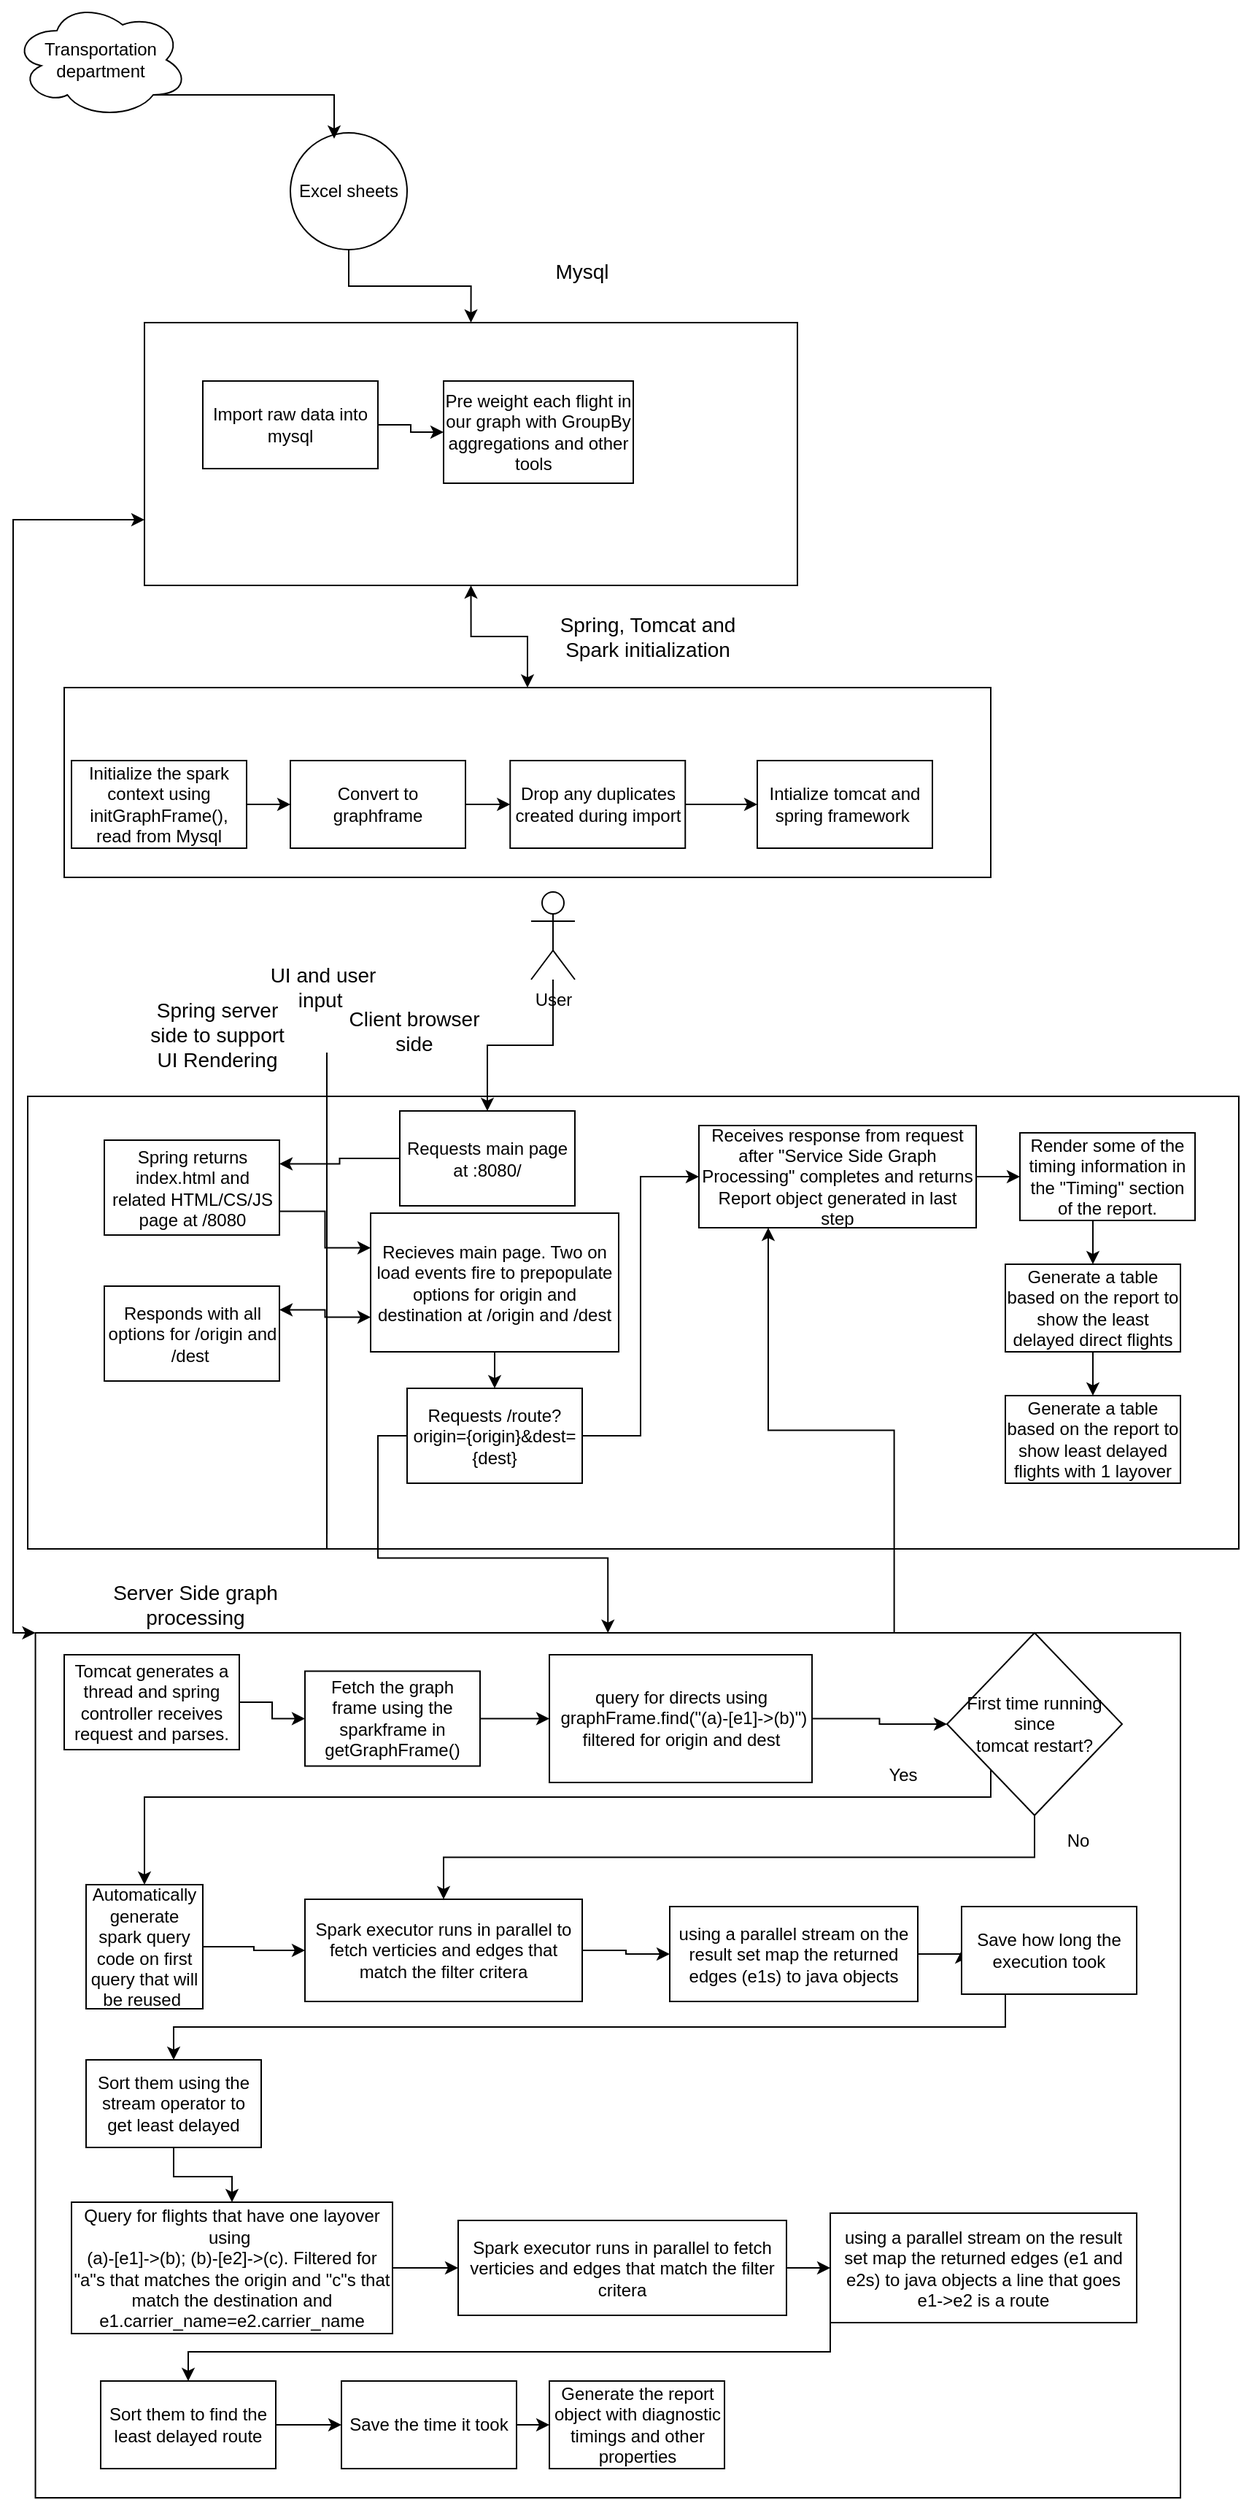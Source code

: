 <mxfile version="22.1.4" type="github">
  <diagram name="Page-1" id="JJKvroaF8k0bOpbIL52W">
    <mxGraphModel dx="930" dy="744" grid="1" gridSize="10" guides="1" tooltips="1" connect="1" arrows="1" fold="1" page="1" pageScale="1" pageWidth="850" pageHeight="1100" math="0" shadow="0">
      <root>
        <mxCell id="0" />
        <mxCell id="1" parent="0" />
        <mxCell id="FXpq7J4yFmvmXV9Q6pKy-30" value="" style="rounded=0;whiteSpace=wrap;html=1;" parent="1" vertex="1">
          <mxGeometry x="30" y="780" width="830" height="310" as="geometry" />
        </mxCell>
        <mxCell id="ejTTFvZG0yE6dTBXoJbS-35" style="edgeStyle=orthogonalEdgeStyle;rounded=0;orthogonalLoop=1;jettySize=auto;html=1;exitX=0.5;exitY=1;exitDx=0;exitDy=0;entryX=0.5;entryY=0;entryDx=0;entryDy=0;" parent="1" source="ejTTFvZG0yE6dTBXoJbS-1" target="ejTTFvZG0yE6dTBXoJbS-29" edge="1">
          <mxGeometry relative="1" as="geometry" />
        </mxCell>
        <mxCell id="ejTTFvZG0yE6dTBXoJbS-1" value="Excel sheets" style="ellipse;whiteSpace=wrap;html=1;aspect=fixed;" parent="1" vertex="1">
          <mxGeometry x="210" y="120" width="80" height="80" as="geometry" />
        </mxCell>
        <mxCell id="ejTTFvZG0yE6dTBXoJbS-3" style="edgeStyle=orthogonalEdgeStyle;rounded=0;orthogonalLoop=1;jettySize=auto;html=1;exitX=0.8;exitY=0.8;exitDx=0;exitDy=0;exitPerimeter=0;entryX=0.375;entryY=0.05;entryDx=0;entryDy=0;entryPerimeter=0;" parent="1" source="ejTTFvZG0yE6dTBXoJbS-2" target="ejTTFvZG0yE6dTBXoJbS-1" edge="1">
          <mxGeometry relative="1" as="geometry" />
        </mxCell>
        <mxCell id="ejTTFvZG0yE6dTBXoJbS-2" value="Transportation department" style="ellipse;shape=cloud;whiteSpace=wrap;html=1;" parent="1" vertex="1">
          <mxGeometry x="20" y="30" width="120" height="80" as="geometry" />
        </mxCell>
        <mxCell id="ejTTFvZG0yE6dTBXoJbS-13" value="" style="rounded=0;whiteSpace=wrap;html=1;" parent="1" vertex="1">
          <mxGeometry x="55" y="500" width="635" height="130" as="geometry" />
        </mxCell>
        <mxCell id="ejTTFvZG0yE6dTBXoJbS-24" style="edgeStyle=orthogonalEdgeStyle;rounded=0;orthogonalLoop=1;jettySize=auto;html=1;exitX=1;exitY=0.5;exitDx=0;exitDy=0;entryX=0;entryY=0.5;entryDx=0;entryDy=0;" parent="1" source="ejTTFvZG0yE6dTBXoJbS-14" target="ejTTFvZG0yE6dTBXoJbS-18" edge="1">
          <mxGeometry relative="1" as="geometry" />
        </mxCell>
        <mxCell id="ejTTFvZG0yE6dTBXoJbS-14" value="Initialize the spark context using initGraphFrame(), read from Mysql" style="rounded=0;whiteSpace=wrap;html=1;" parent="1" vertex="1">
          <mxGeometry x="60" y="550" width="120" height="60" as="geometry" />
        </mxCell>
        <mxCell id="-4SKLqk1sUC6Nr8ay7Aa-25" style="edgeStyle=orthogonalEdgeStyle;rounded=0;orthogonalLoop=1;jettySize=auto;html=1;exitX=1;exitY=0.5;exitDx=0;exitDy=0;entryX=0;entryY=0.5;entryDx=0;entryDy=0;" edge="1" parent="1" source="ejTTFvZG0yE6dTBXoJbS-18" target="-4SKLqk1sUC6Nr8ay7Aa-24">
          <mxGeometry relative="1" as="geometry" />
        </mxCell>
        <mxCell id="ejTTFvZG0yE6dTBXoJbS-18" value="Convert to graphframe" style="rounded=0;whiteSpace=wrap;html=1;" parent="1" vertex="1">
          <mxGeometry x="210" y="550" width="120" height="60" as="geometry" />
        </mxCell>
        <mxCell id="-4SKLqk1sUC6Nr8ay7Aa-1" style="edgeStyle=orthogonalEdgeStyle;rounded=0;orthogonalLoop=1;jettySize=auto;html=1;exitX=0;exitY=0.75;exitDx=0;exitDy=0;entryX=0;entryY=0;entryDx=0;entryDy=0;startArrow=classic;startFill=1;" edge="1" parent="1" source="ejTTFvZG0yE6dTBXoJbS-29" target="FXpq7J4yFmvmXV9Q6pKy-25">
          <mxGeometry relative="1" as="geometry">
            <mxPoint x="210" y="445" as="sourcePoint" />
            <mxPoint x="28.75" y="1015" as="targetPoint" />
            <Array as="points">
              <mxPoint x="20" y="385" />
              <mxPoint x="20" y="1148" />
            </Array>
          </mxGeometry>
        </mxCell>
        <mxCell id="-4SKLqk1sUC6Nr8ay7Aa-66" style="edgeStyle=orthogonalEdgeStyle;rounded=0;orthogonalLoop=1;jettySize=auto;html=1;exitX=0.5;exitY=1;exitDx=0;exitDy=0;entryX=0.5;entryY=0;entryDx=0;entryDy=0;startArrow=classic;startFill=1;" edge="1" parent="1" source="ejTTFvZG0yE6dTBXoJbS-29" target="ejTTFvZG0yE6dTBXoJbS-13">
          <mxGeometry relative="1" as="geometry" />
        </mxCell>
        <mxCell id="ejTTFvZG0yE6dTBXoJbS-29" value="" style="rounded=0;whiteSpace=wrap;html=1;" parent="1" vertex="1">
          <mxGeometry x="110" y="250" width="447.5" height="180" as="geometry" />
        </mxCell>
        <mxCell id="ejTTFvZG0yE6dTBXoJbS-36" style="edgeStyle=orthogonalEdgeStyle;rounded=0;orthogonalLoop=1;jettySize=auto;html=1;exitX=1;exitY=0.5;exitDx=0;exitDy=0;entryX=0;entryY=0.5;entryDx=0;entryDy=0;" parent="1" source="ejTTFvZG0yE6dTBXoJbS-31" target="ejTTFvZG0yE6dTBXoJbS-32" edge="1">
          <mxGeometry relative="1" as="geometry" />
        </mxCell>
        <mxCell id="ejTTFvZG0yE6dTBXoJbS-31" value="Import raw data into mysql" style="rounded=0;whiteSpace=wrap;html=1;" parent="1" vertex="1">
          <mxGeometry x="150" y="290" width="120" height="60" as="geometry" />
        </mxCell>
        <mxCell id="ejTTFvZG0yE6dTBXoJbS-32" value="Pre weight each flight in our graph with GroupBy aggregations and other tools&amp;nbsp;&amp;nbsp;" style="rounded=0;whiteSpace=wrap;html=1;" parent="1" vertex="1">
          <mxGeometry x="315" y="290" width="130" height="70" as="geometry" />
        </mxCell>
        <mxCell id="ejTTFvZG0yE6dTBXoJbS-37" value="&lt;font style=&quot;font-size: 14px;&quot;&gt;Mysql&lt;/font&gt;" style="text;html=1;strokeColor=none;fillColor=none;align=center;verticalAlign=middle;whiteSpace=wrap;rounded=0;" parent="1" vertex="1">
          <mxGeometry x="380" y="200" width="60" height="30" as="geometry" />
        </mxCell>
        <mxCell id="FXpq7J4yFmvmXV9Q6pKy-11" style="edgeStyle=orthogonalEdgeStyle;rounded=0;orthogonalLoop=1;jettySize=auto;html=1;" parent="1" source="FXpq7J4yFmvmXV9Q6pKy-2" target="FXpq7J4yFmvmXV9Q6pKy-12" edge="1">
          <mxGeometry relative="1" as="geometry">
            <mxPoint x="85" y="790" as="targetPoint" />
            <mxPoint x="375" y="740" as="sourcePoint" />
          </mxGeometry>
        </mxCell>
        <mxCell id="FXpq7J4yFmvmXV9Q6pKy-2" value="User" style="shape=umlActor;verticalLabelPosition=bottom;verticalAlign=top;html=1;outlineConnect=0;" parent="1" vertex="1">
          <mxGeometry x="375" y="640" width="30" height="60" as="geometry" />
        </mxCell>
        <mxCell id="FXpq7J4yFmvmXV9Q6pKy-5" value="Intialize tomcat and spring framework&amp;nbsp;" style="rounded=0;whiteSpace=wrap;html=1;" parent="1" vertex="1">
          <mxGeometry x="530" y="550" width="120" height="60" as="geometry" />
        </mxCell>
        <mxCell id="FXpq7J4yFmvmXV9Q6pKy-9" value="&lt;font style=&quot;font-size: 14px;&quot;&gt;Spring, Tomcat and Spark initialization&lt;/font&gt;" style="text;html=1;strokeColor=none;fillColor=none;align=center;verticalAlign=middle;whiteSpace=wrap;rounded=0;" parent="1" vertex="1">
          <mxGeometry x="380" y="450" width="150" height="30" as="geometry" />
        </mxCell>
        <mxCell id="FXpq7J4yFmvmXV9Q6pKy-33" style="edgeStyle=orthogonalEdgeStyle;rounded=0;orthogonalLoop=1;jettySize=auto;html=1;exitX=0;exitY=0.5;exitDx=0;exitDy=0;entryX=1;entryY=0.25;entryDx=0;entryDy=0;" parent="1" source="FXpq7J4yFmvmXV9Q6pKy-12" target="FXpq7J4yFmvmXV9Q6pKy-16" edge="1">
          <mxGeometry relative="1" as="geometry" />
        </mxCell>
        <mxCell id="FXpq7J4yFmvmXV9Q6pKy-12" value="Requests main page at :8080/" style="rounded=0;whiteSpace=wrap;html=1;" parent="1" vertex="1">
          <mxGeometry x="285" y="790" width="120" height="65" as="geometry" />
        </mxCell>
        <mxCell id="FXpq7J4yFmvmXV9Q6pKy-15" value="&lt;font style=&quot;font-size: 14px;&quot;&gt;UI and user input&amp;nbsp;&lt;br&gt;&lt;/font&gt;" style="text;html=1;strokeColor=none;fillColor=none;align=center;verticalAlign=middle;whiteSpace=wrap;rounded=0;" parent="1" vertex="1">
          <mxGeometry x="180" y="670" width="105" height="70" as="geometry" />
        </mxCell>
        <mxCell id="FXpq7J4yFmvmXV9Q6pKy-19" style="edgeStyle=orthogonalEdgeStyle;rounded=0;orthogonalLoop=1;jettySize=auto;html=1;exitX=1;exitY=0.75;exitDx=0;exitDy=0;entryX=0;entryY=0.25;entryDx=0;entryDy=0;" parent="1" source="FXpq7J4yFmvmXV9Q6pKy-16" target="FXpq7J4yFmvmXV9Q6pKy-18" edge="1">
          <mxGeometry relative="1" as="geometry" />
        </mxCell>
        <mxCell id="FXpq7J4yFmvmXV9Q6pKy-16" value="Spring returns index.html and related HTML/CS/JS page at /8080" style="rounded=0;whiteSpace=wrap;html=1;" parent="1" vertex="1">
          <mxGeometry x="82.5" y="810" width="120" height="65" as="geometry" />
        </mxCell>
        <mxCell id="FXpq7J4yFmvmXV9Q6pKy-21" style="edgeStyle=orthogonalEdgeStyle;rounded=0;orthogonalLoop=1;jettySize=auto;html=1;exitX=0;exitY=0.75;exitDx=0;exitDy=0;entryX=1;entryY=0.25;entryDx=0;entryDy=0;startArrow=classic;startFill=1;" parent="1" source="FXpq7J4yFmvmXV9Q6pKy-18" target="FXpq7J4yFmvmXV9Q6pKy-20" edge="1">
          <mxGeometry relative="1" as="geometry" />
        </mxCell>
        <mxCell id="FXpq7J4yFmvmXV9Q6pKy-26" style="edgeStyle=orthogonalEdgeStyle;rounded=0;orthogonalLoop=1;jettySize=auto;html=1;exitX=0.5;exitY=1;exitDx=0;exitDy=0;entryX=0.5;entryY=0;entryDx=0;entryDy=0;" parent="1" source="FXpq7J4yFmvmXV9Q6pKy-18" target="FXpq7J4yFmvmXV9Q6pKy-23" edge="1">
          <mxGeometry relative="1" as="geometry" />
        </mxCell>
        <mxCell id="FXpq7J4yFmvmXV9Q6pKy-18" value="Recieves main page. Two on load events fire to prepopulate options for origin and destination at /origin and /dest" style="rounded=0;whiteSpace=wrap;html=1;" parent="1" vertex="1">
          <mxGeometry x="265" y="860" width="170" height="95" as="geometry" />
        </mxCell>
        <mxCell id="FXpq7J4yFmvmXV9Q6pKy-20" value="Responds with all options for /origin and /dest&amp;nbsp;" style="rounded=0;whiteSpace=wrap;html=1;" parent="1" vertex="1">
          <mxGeometry x="82.5" y="910" width="120" height="65" as="geometry" />
        </mxCell>
        <mxCell id="FXpq7J4yFmvmXV9Q6pKy-29" style="edgeStyle=orthogonalEdgeStyle;rounded=0;orthogonalLoop=1;jettySize=auto;html=1;exitX=0;exitY=0.5;exitDx=0;exitDy=0;entryX=0.5;entryY=0;entryDx=0;entryDy=0;startArrow=none;startFill=0;" parent="1" source="FXpq7J4yFmvmXV9Q6pKy-23" target="FXpq7J4yFmvmXV9Q6pKy-25" edge="1">
          <mxGeometry relative="1" as="geometry" />
        </mxCell>
        <mxCell id="-4SKLqk1sUC6Nr8ay7Aa-73" style="edgeStyle=orthogonalEdgeStyle;rounded=0;orthogonalLoop=1;jettySize=auto;html=1;exitX=1;exitY=0.5;exitDx=0;exitDy=0;entryX=0;entryY=0.5;entryDx=0;entryDy=0;" edge="1" parent="1" source="FXpq7J4yFmvmXV9Q6pKy-23" target="-4SKLqk1sUC6Nr8ay7Aa-72">
          <mxGeometry relative="1" as="geometry" />
        </mxCell>
        <mxCell id="FXpq7J4yFmvmXV9Q6pKy-23" value="Requests /route?origin={origin}&amp;amp;dest={dest}" style="rounded=0;whiteSpace=wrap;html=1;" parent="1" vertex="1">
          <mxGeometry x="290" y="980" width="120" height="65" as="geometry" />
        </mxCell>
        <mxCell id="-4SKLqk1sUC6Nr8ay7Aa-75" style="edgeStyle=orthogonalEdgeStyle;rounded=0;orthogonalLoop=1;jettySize=auto;html=1;exitX=0.75;exitY=0;exitDx=0;exitDy=0;entryX=0.25;entryY=1;entryDx=0;entryDy=0;" edge="1" parent="1" source="FXpq7J4yFmvmXV9Q6pKy-25" target="-4SKLqk1sUC6Nr8ay7Aa-72">
          <mxGeometry relative="1" as="geometry" />
        </mxCell>
        <mxCell id="FXpq7J4yFmvmXV9Q6pKy-25" value="" style="rounded=0;whiteSpace=wrap;html=1;" parent="1" vertex="1">
          <mxGeometry x="35.27" y="1147.5" width="784.73" height="592.5" as="geometry" />
        </mxCell>
        <mxCell id="FXpq7J4yFmvmXV9Q6pKy-31" value="" style="endArrow=none;html=1;rounded=0;" parent="1" edge="1">
          <mxGeometry width="50" height="50" relative="1" as="geometry">
            <mxPoint x="234.99" y="1090" as="sourcePoint" />
            <mxPoint x="235" y="750" as="targetPoint" />
          </mxGeometry>
        </mxCell>
        <mxCell id="FXpq7J4yFmvmXV9Q6pKy-32" value="&lt;font style=&quot;font-size: 14px;&quot;&gt;Client browser side&lt;/font&gt;" style="text;html=1;strokeColor=none;fillColor=none;align=center;verticalAlign=middle;whiteSpace=wrap;rounded=0;" parent="1" vertex="1">
          <mxGeometry x="245" y="720" width="100" height="30" as="geometry" />
        </mxCell>
        <mxCell id="FXpq7J4yFmvmXV9Q6pKy-34" value="&lt;font style=&quot;font-size: 14px;&quot;&gt;Spring server side to support UI Rendering&lt;/font&gt;" style="text;html=1;strokeColor=none;fillColor=none;align=center;verticalAlign=middle;whiteSpace=wrap;rounded=0;" parent="1" vertex="1">
          <mxGeometry x="104.99" y="720" width="110" height="35" as="geometry" />
        </mxCell>
        <mxCell id="-4SKLqk1sUC6Nr8ay7Aa-2" value="&lt;font style=&quot;font-size: 14px;&quot;&gt;Server Side graph processing&lt;/font&gt;" style="text;html=1;strokeColor=none;fillColor=none;align=center;verticalAlign=middle;whiteSpace=wrap;rounded=0;" vertex="1" parent="1">
          <mxGeometry x="70" y="1110" width="150" height="35" as="geometry" />
        </mxCell>
        <mxCell id="-4SKLqk1sUC6Nr8ay7Aa-32" style="edgeStyle=orthogonalEdgeStyle;rounded=0;orthogonalLoop=1;jettySize=auto;html=1;exitX=0;exitY=1;exitDx=0;exitDy=0;entryX=0.5;entryY=0;entryDx=0;entryDy=0;" edge="1" parent="1" source="-4SKLqk1sUC6Nr8ay7Aa-3" target="-4SKLqk1sUC6Nr8ay7Aa-4">
          <mxGeometry relative="1" as="geometry">
            <Array as="points">
              <mxPoint x="690" y="1260" />
              <mxPoint x="110" y="1260" />
            </Array>
          </mxGeometry>
        </mxCell>
        <mxCell id="-4SKLqk1sUC6Nr8ay7Aa-33" style="edgeStyle=orthogonalEdgeStyle;rounded=0;orthogonalLoop=1;jettySize=auto;html=1;exitX=0.5;exitY=1;exitDx=0;exitDy=0;entryX=0.5;entryY=0;entryDx=0;entryDy=0;" edge="1" parent="1" source="-4SKLqk1sUC6Nr8ay7Aa-3" target="-4SKLqk1sUC6Nr8ay7Aa-10">
          <mxGeometry relative="1" as="geometry" />
        </mxCell>
        <mxCell id="-4SKLqk1sUC6Nr8ay7Aa-3" value="First time running since &lt;br&gt;tomcat restart?" style="rhombus;whiteSpace=wrap;html=1;" vertex="1" parent="1">
          <mxGeometry x="660.01" y="1147.5" width="120" height="125" as="geometry" />
        </mxCell>
        <mxCell id="-4SKLqk1sUC6Nr8ay7Aa-11" style="edgeStyle=orthogonalEdgeStyle;rounded=0;orthogonalLoop=1;jettySize=auto;html=1;exitX=1;exitY=0.5;exitDx=0;exitDy=0;entryX=0;entryY=0.5;entryDx=0;entryDy=0;" edge="1" parent="1" source="-4SKLqk1sUC6Nr8ay7Aa-4" target="-4SKLqk1sUC6Nr8ay7Aa-10">
          <mxGeometry relative="1" as="geometry" />
        </mxCell>
        <mxCell id="-4SKLqk1sUC6Nr8ay7Aa-4" value="Automatically generate spark query code on first query that will be reused&amp;nbsp;" style="whiteSpace=wrap;html=1;aspect=fixed;" vertex="1" parent="1">
          <mxGeometry x="70.0" y="1320" width="80" height="85" as="geometry" />
        </mxCell>
        <mxCell id="-4SKLqk1sUC6Nr8ay7Aa-6" value="Yes" style="text;html=1;strokeColor=none;fillColor=none;align=center;verticalAlign=middle;whiteSpace=wrap;rounded=0;" vertex="1" parent="1">
          <mxGeometry x="600.01" y="1227.5" width="60" height="35" as="geometry" />
        </mxCell>
        <mxCell id="-4SKLqk1sUC6Nr8ay7Aa-7" value="No" style="text;html=1;strokeColor=none;fillColor=none;align=center;verticalAlign=middle;whiteSpace=wrap;rounded=0;" vertex="1" parent="1">
          <mxGeometry x="720.01" y="1272.5" width="60" height="35" as="geometry" />
        </mxCell>
        <mxCell id="-4SKLqk1sUC6Nr8ay7Aa-35" style="edgeStyle=orthogonalEdgeStyle;rounded=0;orthogonalLoop=1;jettySize=auto;html=1;exitX=1;exitY=0.5;exitDx=0;exitDy=0;entryX=0;entryY=0.5;entryDx=0;entryDy=0;" edge="1" parent="1" source="-4SKLqk1sUC6Nr8ay7Aa-10" target="-4SKLqk1sUC6Nr8ay7Aa-34">
          <mxGeometry relative="1" as="geometry" />
        </mxCell>
        <mxCell id="-4SKLqk1sUC6Nr8ay7Aa-10" value="Spark executor runs in parallel to fetch verticies and edges that match the filter critera" style="rounded=0;whiteSpace=wrap;html=1;" vertex="1" parent="1">
          <mxGeometry x="220" y="1330" width="190" height="70" as="geometry" />
        </mxCell>
        <mxCell id="-4SKLqk1sUC6Nr8ay7Aa-20" style="edgeStyle=orthogonalEdgeStyle;rounded=0;orthogonalLoop=1;jettySize=auto;html=1;exitX=1;exitY=0.5;exitDx=0;exitDy=0;entryX=0;entryY=0.5;entryDx=0;entryDy=0;" edge="1" parent="1" source="-4SKLqk1sUC6Nr8ay7Aa-16" target="-4SKLqk1sUC6Nr8ay7Aa-19">
          <mxGeometry relative="1" as="geometry" />
        </mxCell>
        <mxCell id="-4SKLqk1sUC6Nr8ay7Aa-16" value="Tomcat generates a thread and spring controller receives request and parses." style="rounded=0;whiteSpace=wrap;html=1;" vertex="1" parent="1">
          <mxGeometry x="55" y="1162.5" width="120" height="65" as="geometry" />
        </mxCell>
        <mxCell id="-4SKLqk1sUC6Nr8ay7Aa-28" style="edgeStyle=orthogonalEdgeStyle;rounded=0;orthogonalLoop=1;jettySize=auto;html=1;exitX=1;exitY=0.5;exitDx=0;exitDy=0;entryX=0;entryY=0.5;entryDx=0;entryDy=0;" edge="1" parent="1" source="-4SKLqk1sUC6Nr8ay7Aa-19" target="-4SKLqk1sUC6Nr8ay7Aa-27">
          <mxGeometry relative="1" as="geometry" />
        </mxCell>
        <mxCell id="-4SKLqk1sUC6Nr8ay7Aa-19" value="Fetch the graph frame using the sparkframe in getGraphFrame()" style="rounded=0;whiteSpace=wrap;html=1;" vertex="1" parent="1">
          <mxGeometry x="220" y="1173.75" width="120" height="65" as="geometry" />
        </mxCell>
        <mxCell id="-4SKLqk1sUC6Nr8ay7Aa-26" style="edgeStyle=orthogonalEdgeStyle;rounded=0;orthogonalLoop=1;jettySize=auto;html=1;exitX=1;exitY=0.5;exitDx=0;exitDy=0;entryX=0;entryY=0.5;entryDx=0;entryDy=0;" edge="1" parent="1" source="-4SKLqk1sUC6Nr8ay7Aa-24" target="FXpq7J4yFmvmXV9Q6pKy-5">
          <mxGeometry relative="1" as="geometry" />
        </mxCell>
        <mxCell id="-4SKLqk1sUC6Nr8ay7Aa-24" value="Drop any duplicates created during import" style="rounded=0;whiteSpace=wrap;html=1;" vertex="1" parent="1">
          <mxGeometry x="360.63" y="550" width="120" height="60" as="geometry" />
        </mxCell>
        <mxCell id="-4SKLqk1sUC6Nr8ay7Aa-30" style="edgeStyle=orthogonalEdgeStyle;rounded=0;orthogonalLoop=1;jettySize=auto;html=1;exitX=1;exitY=0.5;exitDx=0;exitDy=0;entryX=0;entryY=0.5;entryDx=0;entryDy=0;" edge="1" parent="1" source="-4SKLqk1sUC6Nr8ay7Aa-27" target="-4SKLqk1sUC6Nr8ay7Aa-3">
          <mxGeometry relative="1" as="geometry" />
        </mxCell>
        <mxCell id="-4SKLqk1sUC6Nr8ay7Aa-27" value="query for directs using&lt;br&gt;&amp;nbsp;graphFrame.find(&quot;(a)-[e1]-&amp;gt;(b)&quot;) filtered for origin and dest" style="rounded=0;whiteSpace=wrap;html=1;" vertex="1" parent="1">
          <mxGeometry x="387.51" y="1162.5" width="180" height="87.5" as="geometry" />
        </mxCell>
        <mxCell id="-4SKLqk1sUC6Nr8ay7Aa-37" style="edgeStyle=orthogonalEdgeStyle;rounded=0;orthogonalLoop=1;jettySize=auto;html=1;exitX=1;exitY=0.5;exitDx=0;exitDy=0;entryX=0;entryY=0.5;entryDx=0;entryDy=0;" edge="1" parent="1" source="-4SKLqk1sUC6Nr8ay7Aa-34" target="-4SKLqk1sUC6Nr8ay7Aa-36">
          <mxGeometry relative="1" as="geometry" />
        </mxCell>
        <mxCell id="-4SKLqk1sUC6Nr8ay7Aa-34" value="using a parallel stream on the result set map the returned edges (e1s) to java objects" style="rounded=0;whiteSpace=wrap;html=1;" vertex="1" parent="1">
          <mxGeometry x="470" y="1335" width="170" height="65" as="geometry" />
        </mxCell>
        <mxCell id="-4SKLqk1sUC6Nr8ay7Aa-50" style="edgeStyle=orthogonalEdgeStyle;rounded=0;orthogonalLoop=1;jettySize=auto;html=1;exitX=0.25;exitY=1;exitDx=0;exitDy=0;entryX=0.5;entryY=0;entryDx=0;entryDy=0;" edge="1" parent="1" source="-4SKLqk1sUC6Nr8ay7Aa-36" target="-4SKLqk1sUC6Nr8ay7Aa-48">
          <mxGeometry relative="1" as="geometry" />
        </mxCell>
        <mxCell id="-4SKLqk1sUC6Nr8ay7Aa-36" value="Save how long the execution took" style="rounded=0;whiteSpace=wrap;html=1;" vertex="1" parent="1">
          <mxGeometry x="670" y="1335" width="120" height="60" as="geometry" />
        </mxCell>
        <mxCell id="-4SKLqk1sUC6Nr8ay7Aa-42" style="edgeStyle=orthogonalEdgeStyle;rounded=0;orthogonalLoop=1;jettySize=auto;html=1;exitX=1;exitY=0.5;exitDx=0;exitDy=0;entryX=0;entryY=0.5;entryDx=0;entryDy=0;" edge="1" parent="1" source="-4SKLqk1sUC6Nr8ay7Aa-38" target="-4SKLqk1sUC6Nr8ay7Aa-41">
          <mxGeometry relative="1" as="geometry" />
        </mxCell>
        <mxCell id="-4SKLqk1sUC6Nr8ay7Aa-38" value="Query for flights that have one layover using&amp;nbsp;&lt;br&gt;(a)-[e1]-&amp;gt;(b); (b)-[e2]-&amp;gt;(c). Filtered for &quot;a&quot;s that matches the origin and &quot;c&quot;s that match the destination and e1.carrier_name=e2.carrier_name" style="rounded=0;whiteSpace=wrap;html=1;" vertex="1" parent="1">
          <mxGeometry x="60" y="1537.5" width="220" height="90" as="geometry" />
        </mxCell>
        <mxCell id="-4SKLqk1sUC6Nr8ay7Aa-45" style="edgeStyle=orthogonalEdgeStyle;rounded=0;orthogonalLoop=1;jettySize=auto;html=1;exitX=1;exitY=0.5;exitDx=0;exitDy=0;entryX=0;entryY=0.5;entryDx=0;entryDy=0;" edge="1" parent="1" source="-4SKLqk1sUC6Nr8ay7Aa-41" target="-4SKLqk1sUC6Nr8ay7Aa-43">
          <mxGeometry relative="1" as="geometry" />
        </mxCell>
        <mxCell id="-4SKLqk1sUC6Nr8ay7Aa-41" value="Spark executor runs in parallel to fetch verticies and edges that match the filter critera" style="rounded=0;whiteSpace=wrap;html=1;" vertex="1" parent="1">
          <mxGeometry x="325" y="1550" width="225" height="65" as="geometry" />
        </mxCell>
        <mxCell id="-4SKLqk1sUC6Nr8ay7Aa-54" style="edgeStyle=orthogonalEdgeStyle;rounded=0;orthogonalLoop=1;jettySize=auto;html=1;exitX=0;exitY=1;exitDx=0;exitDy=0;entryX=0.5;entryY=0;entryDx=0;entryDy=0;" edge="1" parent="1" source="-4SKLqk1sUC6Nr8ay7Aa-43" target="-4SKLqk1sUC6Nr8ay7Aa-53">
          <mxGeometry relative="1" as="geometry" />
        </mxCell>
        <mxCell id="-4SKLqk1sUC6Nr8ay7Aa-43" value="using a parallel stream on the result set map the returned edges (e1 and e2s) to java objects a line that goes e1-&amp;gt;e2 is a route" style="rounded=0;whiteSpace=wrap;html=1;" vertex="1" parent="1">
          <mxGeometry x="580.02" y="1545" width="209.99" height="75" as="geometry" />
        </mxCell>
        <mxCell id="-4SKLqk1sUC6Nr8ay7Aa-52" style="edgeStyle=orthogonalEdgeStyle;rounded=0;orthogonalLoop=1;jettySize=auto;html=1;exitX=0.5;exitY=1;exitDx=0;exitDy=0;entryX=0.5;entryY=0;entryDx=0;entryDy=0;" edge="1" parent="1" source="-4SKLqk1sUC6Nr8ay7Aa-48" target="-4SKLqk1sUC6Nr8ay7Aa-38">
          <mxGeometry relative="1" as="geometry" />
        </mxCell>
        <mxCell id="-4SKLqk1sUC6Nr8ay7Aa-48" value="Sort them using the stream operator to get least delayed" style="rounded=0;whiteSpace=wrap;html=1;" vertex="1" parent="1">
          <mxGeometry x="70" y="1440" width="120" height="60" as="geometry" />
        </mxCell>
        <mxCell id="-4SKLqk1sUC6Nr8ay7Aa-56" style="edgeStyle=orthogonalEdgeStyle;rounded=0;orthogonalLoop=1;jettySize=auto;html=1;exitX=1;exitY=0.5;exitDx=0;exitDy=0;entryX=0;entryY=0.5;entryDx=0;entryDy=0;" edge="1" parent="1" source="-4SKLqk1sUC6Nr8ay7Aa-53" target="-4SKLqk1sUC6Nr8ay7Aa-55">
          <mxGeometry relative="1" as="geometry" />
        </mxCell>
        <mxCell id="-4SKLqk1sUC6Nr8ay7Aa-53" value="Sort them to find the least delayed route" style="rounded=0;whiteSpace=wrap;html=1;" vertex="1" parent="1">
          <mxGeometry x="80" y="1660" width="120" height="60" as="geometry" />
        </mxCell>
        <mxCell id="-4SKLqk1sUC6Nr8ay7Aa-58" style="edgeStyle=orthogonalEdgeStyle;rounded=0;orthogonalLoop=1;jettySize=auto;html=1;exitX=1;exitY=0.5;exitDx=0;exitDy=0;entryX=0;entryY=0.5;entryDx=0;entryDy=0;" edge="1" parent="1" source="-4SKLqk1sUC6Nr8ay7Aa-55" target="-4SKLqk1sUC6Nr8ay7Aa-57">
          <mxGeometry relative="1" as="geometry" />
        </mxCell>
        <mxCell id="-4SKLqk1sUC6Nr8ay7Aa-55" value="Save the time it took" style="rounded=0;whiteSpace=wrap;html=1;" vertex="1" parent="1">
          <mxGeometry x="245" y="1660" width="120" height="60" as="geometry" />
        </mxCell>
        <mxCell id="-4SKLqk1sUC6Nr8ay7Aa-57" value="Generate the report object with diagnostic timings and other properties" style="rounded=0;whiteSpace=wrap;html=1;" vertex="1" parent="1">
          <mxGeometry x="387.51" y="1660" width="120" height="60" as="geometry" />
        </mxCell>
        <mxCell id="-4SKLqk1sUC6Nr8ay7Aa-77" style="edgeStyle=orthogonalEdgeStyle;rounded=0;orthogonalLoop=1;jettySize=auto;html=1;exitX=1;exitY=0.5;exitDx=0;exitDy=0;entryX=0;entryY=0.5;entryDx=0;entryDy=0;" edge="1" parent="1" source="-4SKLqk1sUC6Nr8ay7Aa-72" target="-4SKLqk1sUC6Nr8ay7Aa-76">
          <mxGeometry relative="1" as="geometry" />
        </mxCell>
        <mxCell id="-4SKLqk1sUC6Nr8ay7Aa-72" value="Receives response from request after &quot;Service Side Graph Processing&quot; completes and returns Report object generated in last step" style="rounded=0;whiteSpace=wrap;html=1;" vertex="1" parent="1">
          <mxGeometry x="490" y="800" width="190" height="70" as="geometry" />
        </mxCell>
        <mxCell id="-4SKLqk1sUC6Nr8ay7Aa-79" style="edgeStyle=orthogonalEdgeStyle;rounded=0;orthogonalLoop=1;jettySize=auto;html=1;exitX=0.5;exitY=1;exitDx=0;exitDy=0;entryX=0.5;entryY=0;entryDx=0;entryDy=0;" edge="1" parent="1" source="-4SKLqk1sUC6Nr8ay7Aa-76" target="-4SKLqk1sUC6Nr8ay7Aa-78">
          <mxGeometry relative="1" as="geometry" />
        </mxCell>
        <mxCell id="-4SKLqk1sUC6Nr8ay7Aa-76" value="Render some of the timing information in the &quot;Timing&quot; section of the report." style="rounded=0;whiteSpace=wrap;html=1;" vertex="1" parent="1">
          <mxGeometry x="710" y="805" width="120" height="60" as="geometry" />
        </mxCell>
        <mxCell id="-4SKLqk1sUC6Nr8ay7Aa-81" style="edgeStyle=orthogonalEdgeStyle;rounded=0;orthogonalLoop=1;jettySize=auto;html=1;exitX=0.5;exitY=1;exitDx=0;exitDy=0;entryX=0.5;entryY=0;entryDx=0;entryDy=0;" edge="1" parent="1" source="-4SKLqk1sUC6Nr8ay7Aa-78" target="-4SKLqk1sUC6Nr8ay7Aa-80">
          <mxGeometry relative="1" as="geometry" />
        </mxCell>
        <mxCell id="-4SKLqk1sUC6Nr8ay7Aa-78" value="Generate a table based on the report to show the least delayed direct flights" style="rounded=0;whiteSpace=wrap;html=1;" vertex="1" parent="1">
          <mxGeometry x="700" y="895" width="120" height="60" as="geometry" />
        </mxCell>
        <mxCell id="-4SKLqk1sUC6Nr8ay7Aa-80" value="Generate a table based on the report to show least delayed flights with 1 layover" style="rounded=0;whiteSpace=wrap;html=1;" vertex="1" parent="1">
          <mxGeometry x="700" y="985" width="120" height="60" as="geometry" />
        </mxCell>
      </root>
    </mxGraphModel>
  </diagram>
</mxfile>
